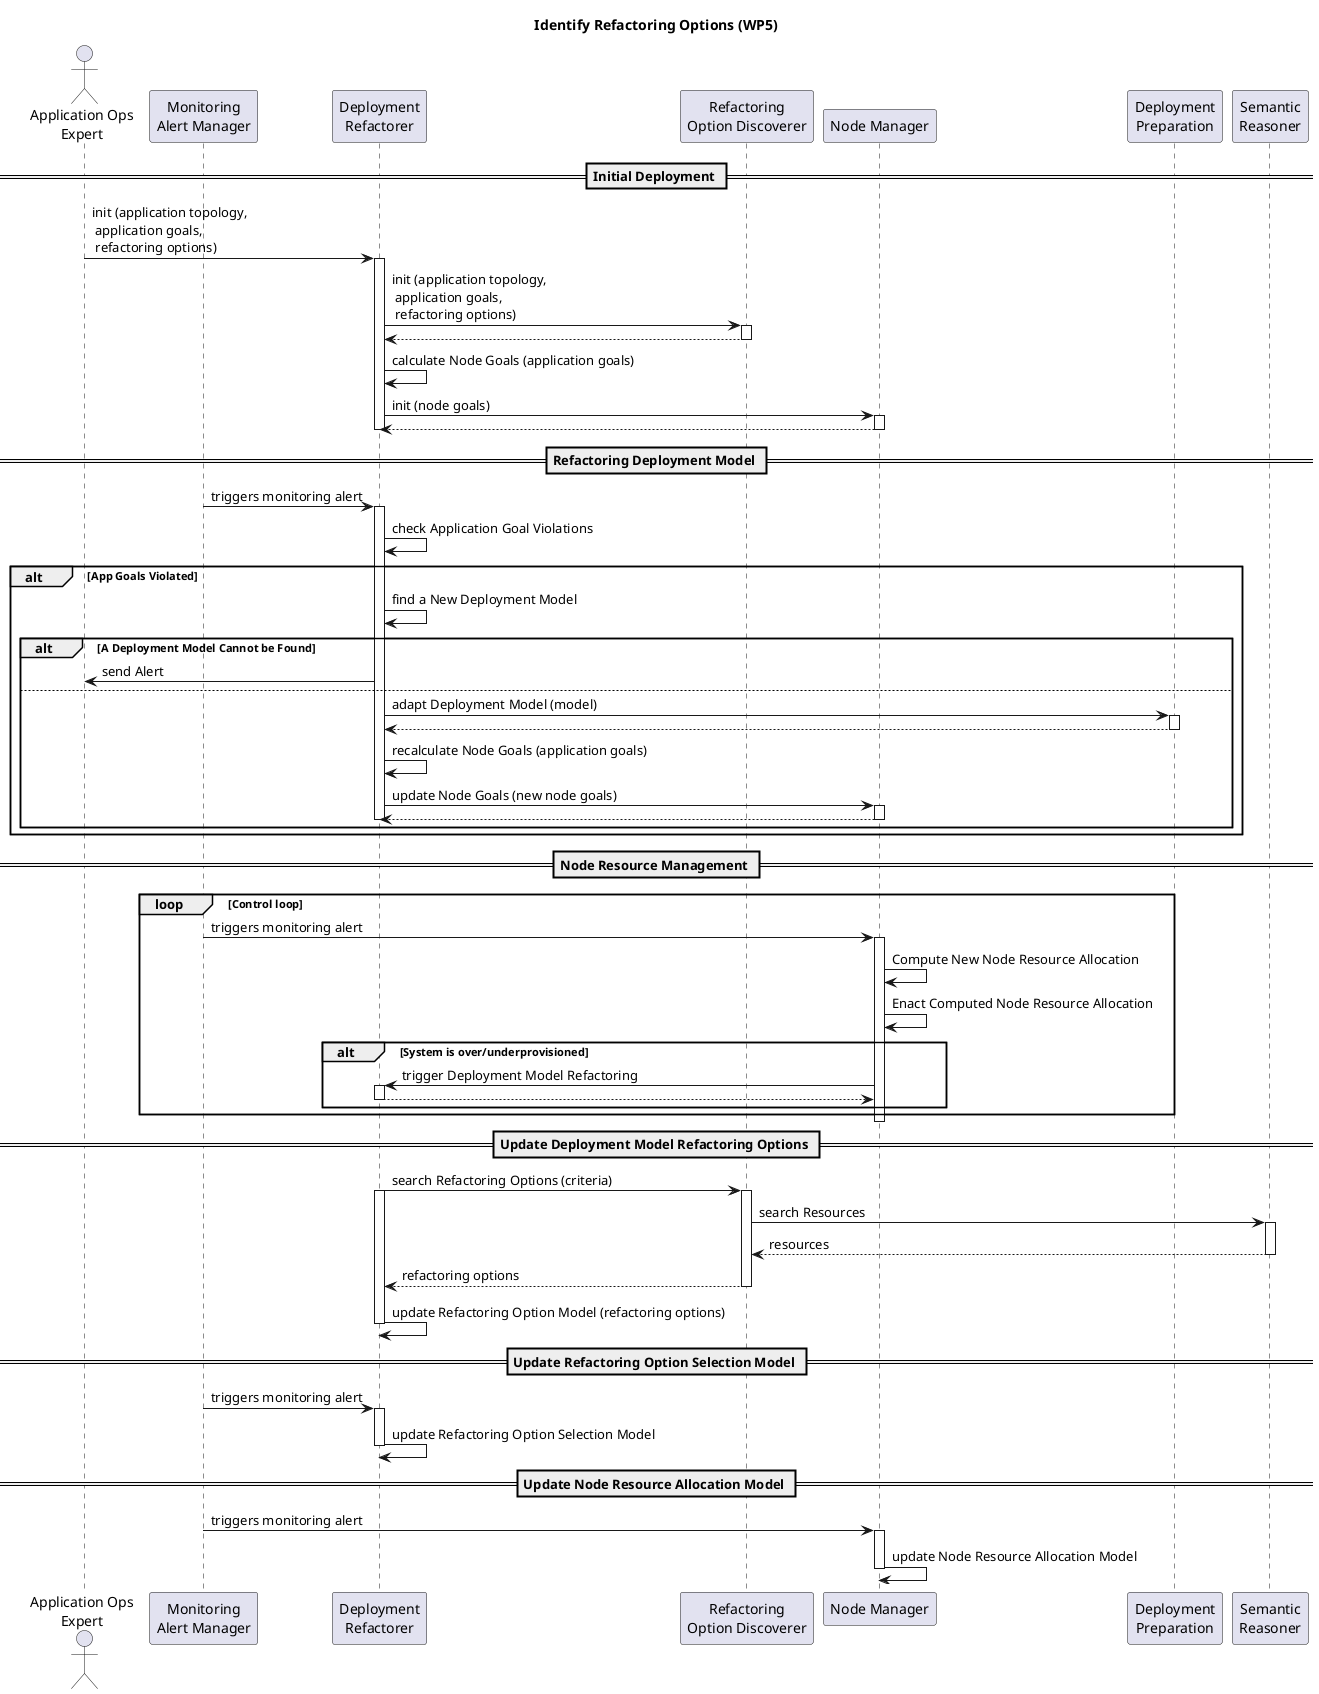 @startuml
title Identify Refactoring Options (WP5)

actor "Application Ops\nExpert" as ops
participant “Monitoring\nAlert Manager” as ma
participant “Deployment\nRefactorer” as dr
participant “Refactoring\nOption Discoverer” as rof
participant “Node Manager” as nm
participant “Deployment\nPreparation” as orch
participant "Semantic\nReasoner" as reasoner

== Initial Deployment ==

ops -> dr: init (application topology,\n application goals,\n refactoring options)
activate dr
dr -> rof: init (application topology,\n application goals,\n refactoring options)
activate rof
rof --> dr
deactivate rof
dr -> dr: calculate Node Goals (application goals)
dr -> nm: init (node goals)
activate nm
nm --> dr
deactivate nm
deactivate dr

== Refactoring Deployment Model ==
ma-> dr: triggers monitoring alert
activate dr
dr -> dr : check Application Goal Violations
alt App Goals Violated
dr -> dr: find a New Deployment Model
   alt A Deployment Model Cannot be Found
       dr -> ops: send Alert
   else
       'dr-> dr: generate Adaptation Plan (\ncurrent model, new model)
       dr -> orch: adapt Deployment Model (model)
       activate orch
       'orch->orch: enact Adaptation Plan
       orch --> dr
       deactivate orch
       dr -> dr: recalculate Node Goals (application goals)
       dr -> nm: update Node Goals (new node goals)
       activate nm
       nm --> dr
       deactivate nm
       deactivate dr
   end
end

== Node Resource Management ==

loop Control loop
ma-> nm: triggers monitoring alert
activate nm
nm -> nm: Compute New Node Resource Allocation
   nm -> nm: Enact Computed Node Resource Allocation
   alt  System is over/underprovisioned
       nm -> dr: trigger Deployment Model Refactoring
       activate dr
       dr --> nm:
       deactivate dr
   end
end
deactivate nm

== Update Deployment Model Refactoring Options ==

dr -> rof: search Refactoring Options (criteria)
activate dr
activate rof
rof -> reasoner: search Resources
activate reasoner
reasoner --> rof: resources
deactivate reasoner
rof --> dr:  refactoring options
deactivate rof
dr -> dr: update Refactoring Option Model (refactoring options)
deactivate dr

== Update Refactoring Option Selection Model ==
ma-> dr: triggers monitoring alert
activate dr
dr -> dr: update Refactoring Option Selection Model

deactivate dr

== Update Node Resource Allocation Model ==
ma-> nm: triggers monitoring alert
activate nm
nm -> nm: update Node Resource Allocation Model
deactivate nm
@enduml
